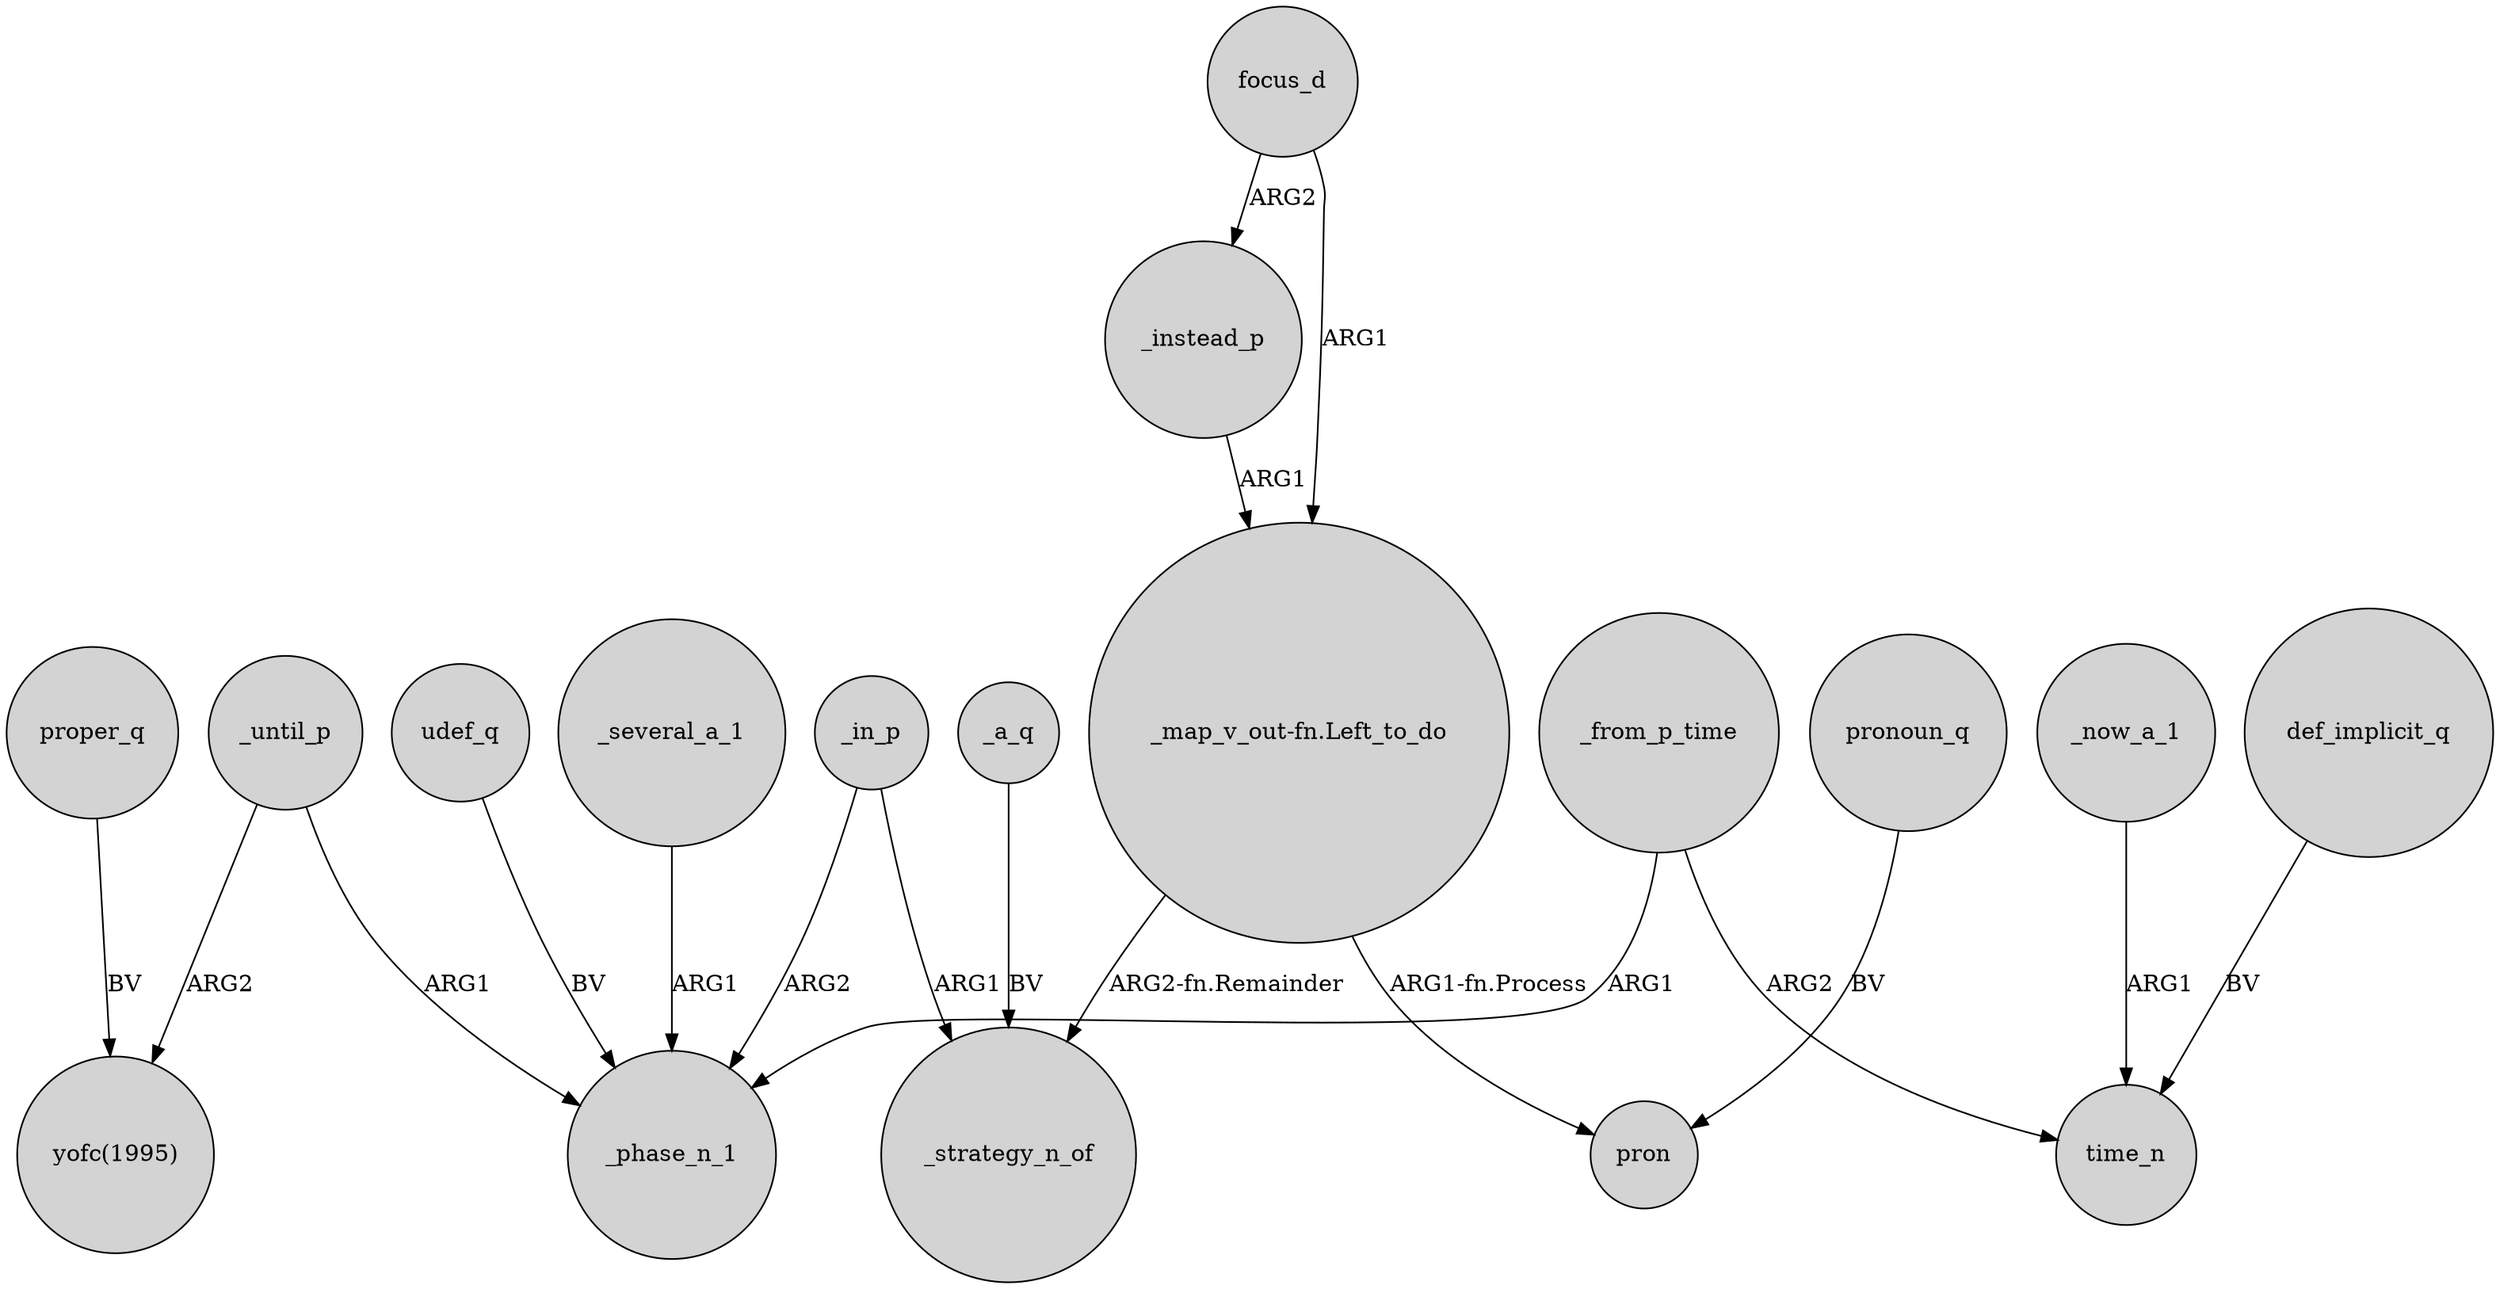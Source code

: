 digraph {
	node [shape=circle style=filled]
	_until_p -> "yofc(1995)" [label=ARG2]
	"_map_v_out-fn.Left_to_do" -> _strategy_n_of [label="ARG2-fn.Remainder"]
	_instead_p -> "_map_v_out-fn.Left_to_do" [label=ARG1]
	_in_p -> _phase_n_1 [label=ARG2]
	_from_p_time -> time_n [label=ARG2]
	_a_q -> _strategy_n_of [label=BV]
	udef_q -> _phase_n_1 [label=BV]
	_in_p -> _strategy_n_of [label=ARG1]
	_several_a_1 -> _phase_n_1 [label=ARG1]
	"_map_v_out-fn.Left_to_do" -> pron [label="ARG1-fn.Process"]
	_now_a_1 -> time_n [label=ARG1]
	proper_q -> "yofc(1995)" [label=BV]
	_until_p -> _phase_n_1 [label=ARG1]
	pronoun_q -> pron [label=BV]
	focus_d -> "_map_v_out-fn.Left_to_do" [label=ARG1]
	def_implicit_q -> time_n [label=BV]
	focus_d -> _instead_p [label=ARG2]
	_from_p_time -> _phase_n_1 [label=ARG1]
}
